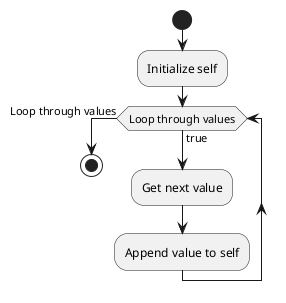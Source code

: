 @startuml
start
:Initialize self;
while (Loop through values) is (true)
  :Get next value;
  :Append value to self;
endwhile (Loop through values)
stop
@enduml
